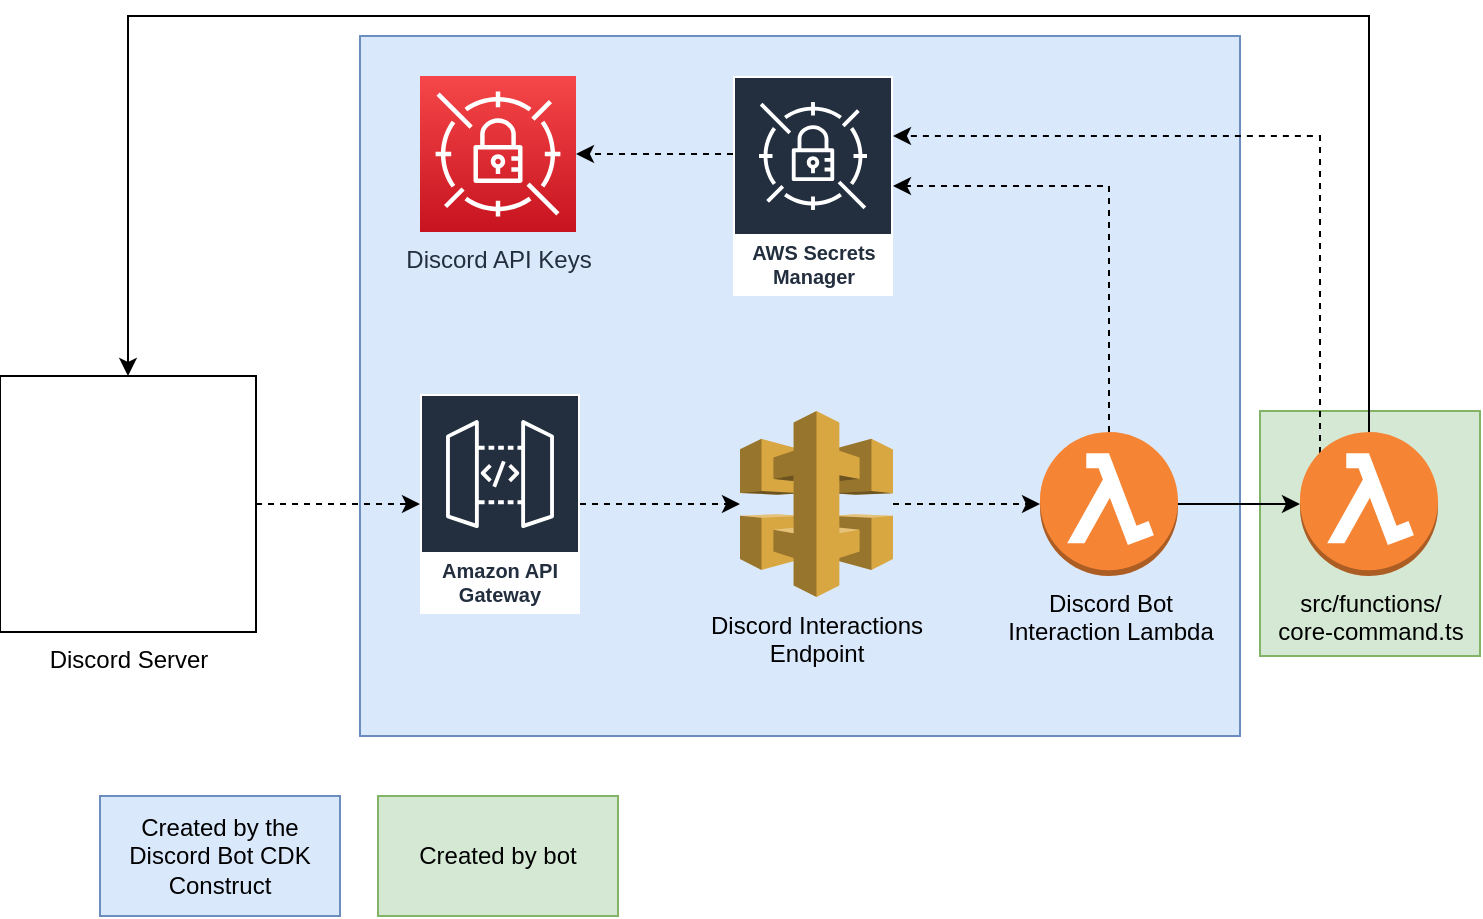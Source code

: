 <mxfile version="20.8.5" type="device"><diagram id="cMvB1l6Qmg_aLXgLtujK" name="Page-1"><mxGraphModel dx="1194" dy="766" grid="1" gridSize="10" guides="1" tooltips="1" connect="1" arrows="1" fold="1" page="1" pageScale="1" pageWidth="850" pageHeight="1100" math="0" shadow="0"><root><mxCell id="0"/><mxCell id="1" parent="0"/><mxCell id="cwzz4EJ0-fSIUXrVBumt-2" value="" style="rounded=0;whiteSpace=wrap;html=1;fillColor=#d5e8d4;strokeColor=#82b366;" parent="1" vertex="1"><mxGeometry x="670" y="307.5" width="110" height="122.5" as="geometry"/></mxCell><mxCell id="cwzz4EJ0-fSIUXrVBumt-1" value="" style="rounded=0;whiteSpace=wrap;html=1;fillColor=#dae8fc;strokeColor=#6c8ebf;" parent="1" vertex="1"><mxGeometry x="220" y="120" width="440" height="350" as="geometry"/></mxCell><mxCell id="kQ2zBQUcEEE1i-fjK0S4-3" style="edgeStyle=orthogonalEdgeStyle;rounded=0;orthogonalLoop=1;jettySize=auto;html=1;dashed=1;" parent="1" source="kQ2zBQUcEEE1i-fjK0S4-1" target="kQ2zBQUcEEE1i-fjK0S4-2" edge="1"><mxGeometry relative="1" as="geometry"/></mxCell><mxCell id="kQ2zBQUcEEE1i-fjK0S4-1" value="Discord Server" style="shape=image;html=1;verticalAlign=top;verticalLabelPosition=bottom;labelBackgroundColor=#ffffff;imageAspect=0;aspect=fixed;image=https://cdn4.iconfinder.com/data/icons/logos-and-brands/512/91_Discord_logo_logos-128.png;imageBorder=#000000;imageBackground=none;" parent="1" vertex="1"><mxGeometry x="40" y="290" width="128" height="128" as="geometry"/></mxCell><mxCell id="kQ2zBQUcEEE1i-fjK0S4-5" style="edgeStyle=orthogonalEdgeStyle;rounded=0;orthogonalLoop=1;jettySize=auto;html=1;dashed=1;" parent="1" source="kQ2zBQUcEEE1i-fjK0S4-2" target="kQ2zBQUcEEE1i-fjK0S4-4" edge="1"><mxGeometry relative="1" as="geometry"/></mxCell><mxCell id="kQ2zBQUcEEE1i-fjK0S4-2" value="Amazon API Gateway" style="outlineConnect=0;fontColor=#232F3E;gradientColor=none;strokeColor=#ffffff;fillColor=#232F3E;dashed=0;verticalLabelPosition=middle;verticalAlign=bottom;align=center;html=1;whiteSpace=wrap;fontSize=10;fontStyle=1;spacing=3;shape=mxgraph.aws4.productIcon;prIcon=mxgraph.aws4.api_gateway;" parent="1" vertex="1"><mxGeometry x="250" y="299" width="80" height="110" as="geometry"/></mxCell><mxCell id="kQ2zBQUcEEE1i-fjK0S4-7" style="edgeStyle=orthogonalEdgeStyle;rounded=0;orthogonalLoop=1;jettySize=auto;html=1;dashed=1;" parent="1" source="kQ2zBQUcEEE1i-fjK0S4-4" target="kQ2zBQUcEEE1i-fjK0S4-6" edge="1"><mxGeometry relative="1" as="geometry"/></mxCell><mxCell id="kQ2zBQUcEEE1i-fjK0S4-4" value="Discord Interactions&lt;br&gt;Endpoint" style="outlineConnect=0;dashed=0;verticalLabelPosition=bottom;verticalAlign=top;align=center;html=1;shape=mxgraph.aws3.api_gateway;fillColor=#D9A741;gradientColor=none;" parent="1" vertex="1"><mxGeometry x="410" y="307.5" width="76.5" height="93" as="geometry"/></mxCell><mxCell id="kQ2zBQUcEEE1i-fjK0S4-9" style="edgeStyle=orthogonalEdgeStyle;rounded=0;orthogonalLoop=1;jettySize=auto;html=1;" parent="1" source="kQ2zBQUcEEE1i-fjK0S4-6" target="kQ2zBQUcEEE1i-fjK0S4-8" edge="1"><mxGeometry relative="1" as="geometry"/></mxCell><mxCell id="kQ2zBQUcEEE1i-fjK0S4-12" style="edgeStyle=orthogonalEdgeStyle;rounded=0;orthogonalLoop=1;jettySize=auto;html=1;dashed=1;" parent="1" source="kQ2zBQUcEEE1i-fjK0S4-6" target="kQ2zBQUcEEE1i-fjK0S4-11" edge="1"><mxGeometry relative="1" as="geometry"><Array as="points"><mxPoint x="595" y="195"/></Array></mxGeometry></mxCell><mxCell id="kQ2zBQUcEEE1i-fjK0S4-6" value="Discord Bot&lt;br&gt;Interaction Lambda" style="outlineConnect=0;dashed=0;verticalLabelPosition=bottom;verticalAlign=top;align=center;html=1;shape=mxgraph.aws3.lambda_function;fillColor=#F58534;gradientColor=none;" parent="1" vertex="1"><mxGeometry x="560" y="318" width="69" height="72" as="geometry"/></mxCell><mxCell id="kQ2zBQUcEEE1i-fjK0S4-10" style="edgeStyle=orthogonalEdgeStyle;rounded=0;orthogonalLoop=1;jettySize=auto;html=1;entryX=0.5;entryY=0;entryDx=0;entryDy=0;" parent="1" source="kQ2zBQUcEEE1i-fjK0S4-8" target="kQ2zBQUcEEE1i-fjK0S4-1" edge="1"><mxGeometry relative="1" as="geometry"><Array as="points"><mxPoint x="725" y="110"/><mxPoint x="104" y="110"/></Array></mxGeometry></mxCell><mxCell id="kQ2zBQUcEEE1i-fjK0S4-13" style="edgeStyle=orthogonalEdgeStyle;rounded=0;orthogonalLoop=1;jettySize=auto;html=1;exitX=0.145;exitY=0.145;exitDx=0;exitDy=0;exitPerimeter=0;dashed=1;" parent="1" source="kQ2zBQUcEEE1i-fjK0S4-8" target="kQ2zBQUcEEE1i-fjK0S4-11" edge="1"><mxGeometry relative="1" as="geometry"><Array as="points"><mxPoint x="700" y="170"/></Array></mxGeometry></mxCell><mxCell id="kQ2zBQUcEEE1i-fjK0S4-8" value="src/functions/&lt;br&gt;core-command.ts" style="outlineConnect=0;dashed=0;verticalLabelPosition=bottom;verticalAlign=top;align=center;html=1;shape=mxgraph.aws3.lambda_function;fillColor=#F58534;gradientColor=none;" parent="1" vertex="1"><mxGeometry x="690" y="318" width="69" height="72" as="geometry"/></mxCell><mxCell id="kQ2zBQUcEEE1i-fjK0S4-15" style="edgeStyle=orthogonalEdgeStyle;rounded=0;orthogonalLoop=1;jettySize=auto;html=1;dashed=1;" parent="1" source="kQ2zBQUcEEE1i-fjK0S4-11" target="kQ2zBQUcEEE1i-fjK0S4-14" edge="1"><mxGeometry relative="1" as="geometry"><Array as="points"><mxPoint x="370" y="179"/><mxPoint x="370" y="179"/></Array></mxGeometry></mxCell><mxCell id="kQ2zBQUcEEE1i-fjK0S4-11" value="AWS Secrets Manager" style="outlineConnect=0;fontColor=#232F3E;gradientColor=none;strokeColor=#ffffff;fillColor=#232F3E;dashed=0;verticalLabelPosition=middle;verticalAlign=bottom;align=center;html=1;whiteSpace=wrap;fontSize=10;fontStyle=1;spacing=3;shape=mxgraph.aws4.productIcon;prIcon=mxgraph.aws4.secrets_manager;" parent="1" vertex="1"><mxGeometry x="406.5" y="140" width="80" height="110" as="geometry"/></mxCell><mxCell id="kQ2zBQUcEEE1i-fjK0S4-14" value="Discord API Keys" style="points=[[0,0,0],[0.25,0,0],[0.5,0,0],[0.75,0,0],[1,0,0],[0,1,0],[0.25,1,0],[0.5,1,0],[0.75,1,0],[1,1,0],[0,0.25,0],[0,0.5,0],[0,0.75,0],[1,0.25,0],[1,0.5,0],[1,0.75,0]];outlineConnect=0;fontColor=#232F3E;gradientColor=#F54749;gradientDirection=north;fillColor=#C7131F;strokeColor=#ffffff;dashed=0;verticalLabelPosition=bottom;verticalAlign=top;align=center;html=1;fontSize=12;fontStyle=0;aspect=fixed;shape=mxgraph.aws4.resourceIcon;resIcon=mxgraph.aws4.secrets_manager;" parent="1" vertex="1"><mxGeometry x="250" y="140" width="78" height="78" as="geometry"/></mxCell><mxCell id="cwzz4EJ0-fSIUXrVBumt-3" value="Created by the&lt;br&gt;Discord Bot CDK Construct" style="rounded=0;whiteSpace=wrap;html=1;fillColor=#dae8fc;strokeColor=#6c8ebf;" parent="1" vertex="1"><mxGeometry x="90" y="500" width="120" height="60" as="geometry"/></mxCell><mxCell id="cwzz4EJ0-fSIUXrVBumt-4" value="Created by bot" style="rounded=0;whiteSpace=wrap;html=1;fillColor=#d5e8d4;strokeColor=#82b366;" parent="1" vertex="1"><mxGeometry x="229" y="500" width="120" height="60" as="geometry"/></mxCell></root></mxGraphModel></diagram></mxfile>